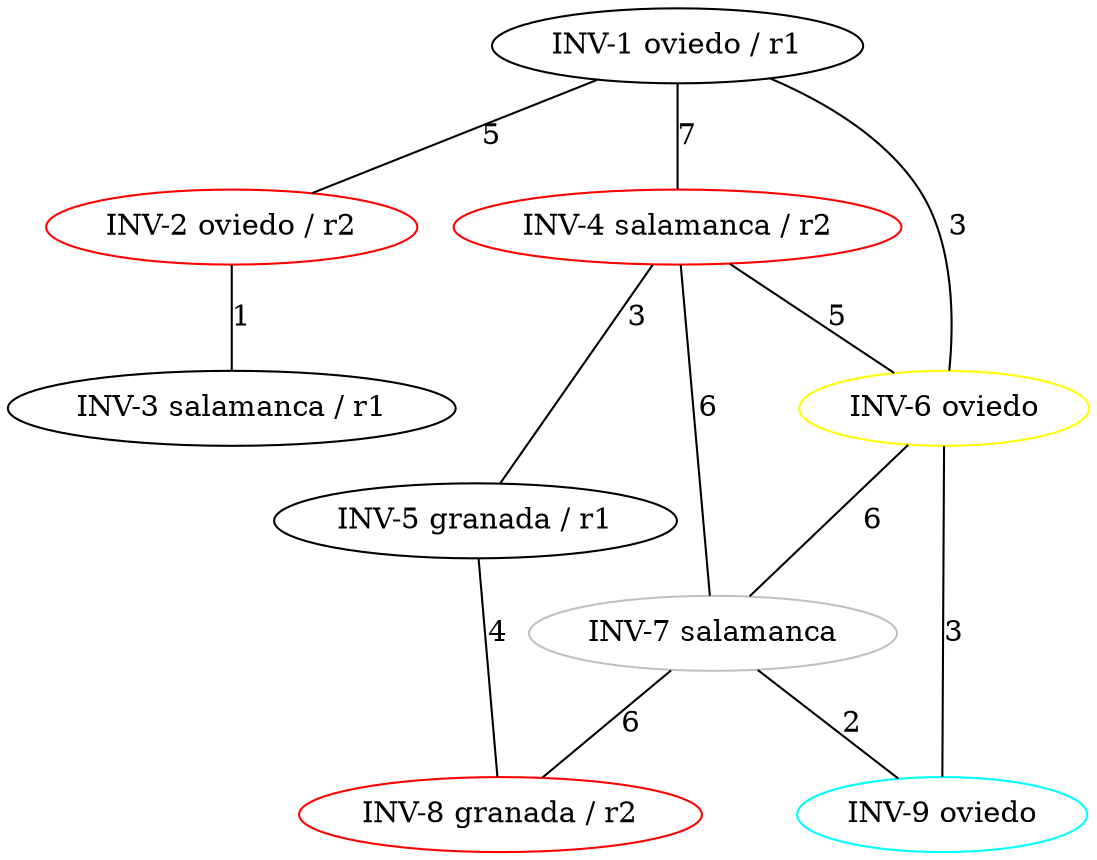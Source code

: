 strict graph G {
  1 [ color="" label="INV-1 oviedo / r1" ];
  2 [ color="red" label="INV-2 oviedo / r2" ];
  3 [ color="" label="INV-3 salamanca / r1" ];
  4 [ color="red" label="INV-4 salamanca / r2" ];
  5 [ color="" label="INV-5 granada / r1" ];
  6 [ color="yellow" label="INV-6 oviedo" ];
  7 [ color="gray" label="INV-7 salamanca" ];
  8 [ color="red" label="INV-8 granada / r2" ];
  9 [ color="cyan" label="INV-9 oviedo" ];
  1 -- 6 [ style="solid" label="3" ];
  1 -- 2 [ style="solid" label="5" ];
  1 -- 4 [ style="solid" label="7" ];
  4 -- 7 [ style="solid" label="6" ];
  4 -- 5 [ style="solid" label="3" ];
  4 -- 6 [ style="solid" label="5" ];
  5 -- 8 [ style="solid" label="4" ];
  6 -- 9 [ style="solid" label="3" ];
  6 -- 7 [ style="solid" label="6" ];
  7 -- 8 [ style="solid" label="6" ];
  7 -- 9 [ style="solid" label="2" ];
  2 -- 3 [ style="solid" label="1" ];
}
